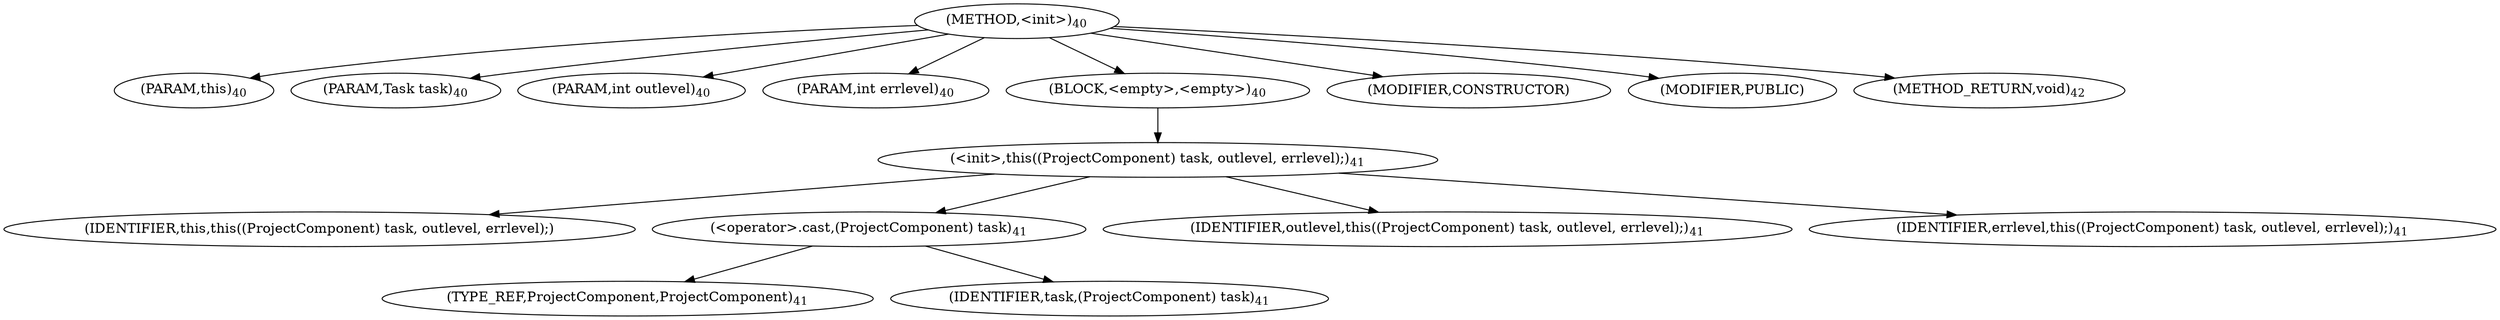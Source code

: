digraph "&lt;init&gt;" {  
"13" [label = <(METHOD,&lt;init&gt;)<SUB>40</SUB>> ]
"4" [label = <(PARAM,this)<SUB>40</SUB>> ]
"14" [label = <(PARAM,Task task)<SUB>40</SUB>> ]
"15" [label = <(PARAM,int outlevel)<SUB>40</SUB>> ]
"16" [label = <(PARAM,int errlevel)<SUB>40</SUB>> ]
"17" [label = <(BLOCK,&lt;empty&gt;,&lt;empty&gt;)<SUB>40</SUB>> ]
"18" [label = <(&lt;init&gt;,this((ProjectComponent) task, outlevel, errlevel);)<SUB>41</SUB>> ]
"3" [label = <(IDENTIFIER,this,this((ProjectComponent) task, outlevel, errlevel);)> ]
"19" [label = <(&lt;operator&gt;.cast,(ProjectComponent) task)<SUB>41</SUB>> ]
"20" [label = <(TYPE_REF,ProjectComponent,ProjectComponent)<SUB>41</SUB>> ]
"21" [label = <(IDENTIFIER,task,(ProjectComponent) task)<SUB>41</SUB>> ]
"22" [label = <(IDENTIFIER,outlevel,this((ProjectComponent) task, outlevel, errlevel);)<SUB>41</SUB>> ]
"23" [label = <(IDENTIFIER,errlevel,this((ProjectComponent) task, outlevel, errlevel);)<SUB>41</SUB>> ]
"24" [label = <(MODIFIER,CONSTRUCTOR)> ]
"25" [label = <(MODIFIER,PUBLIC)> ]
"26" [label = <(METHOD_RETURN,void)<SUB>42</SUB>> ]
  "13" -> "4" 
  "13" -> "14" 
  "13" -> "15" 
  "13" -> "16" 
  "13" -> "17" 
  "13" -> "24" 
  "13" -> "25" 
  "13" -> "26" 
  "17" -> "18" 
  "18" -> "3" 
  "18" -> "19" 
  "18" -> "22" 
  "18" -> "23" 
  "19" -> "20" 
  "19" -> "21" 
}
